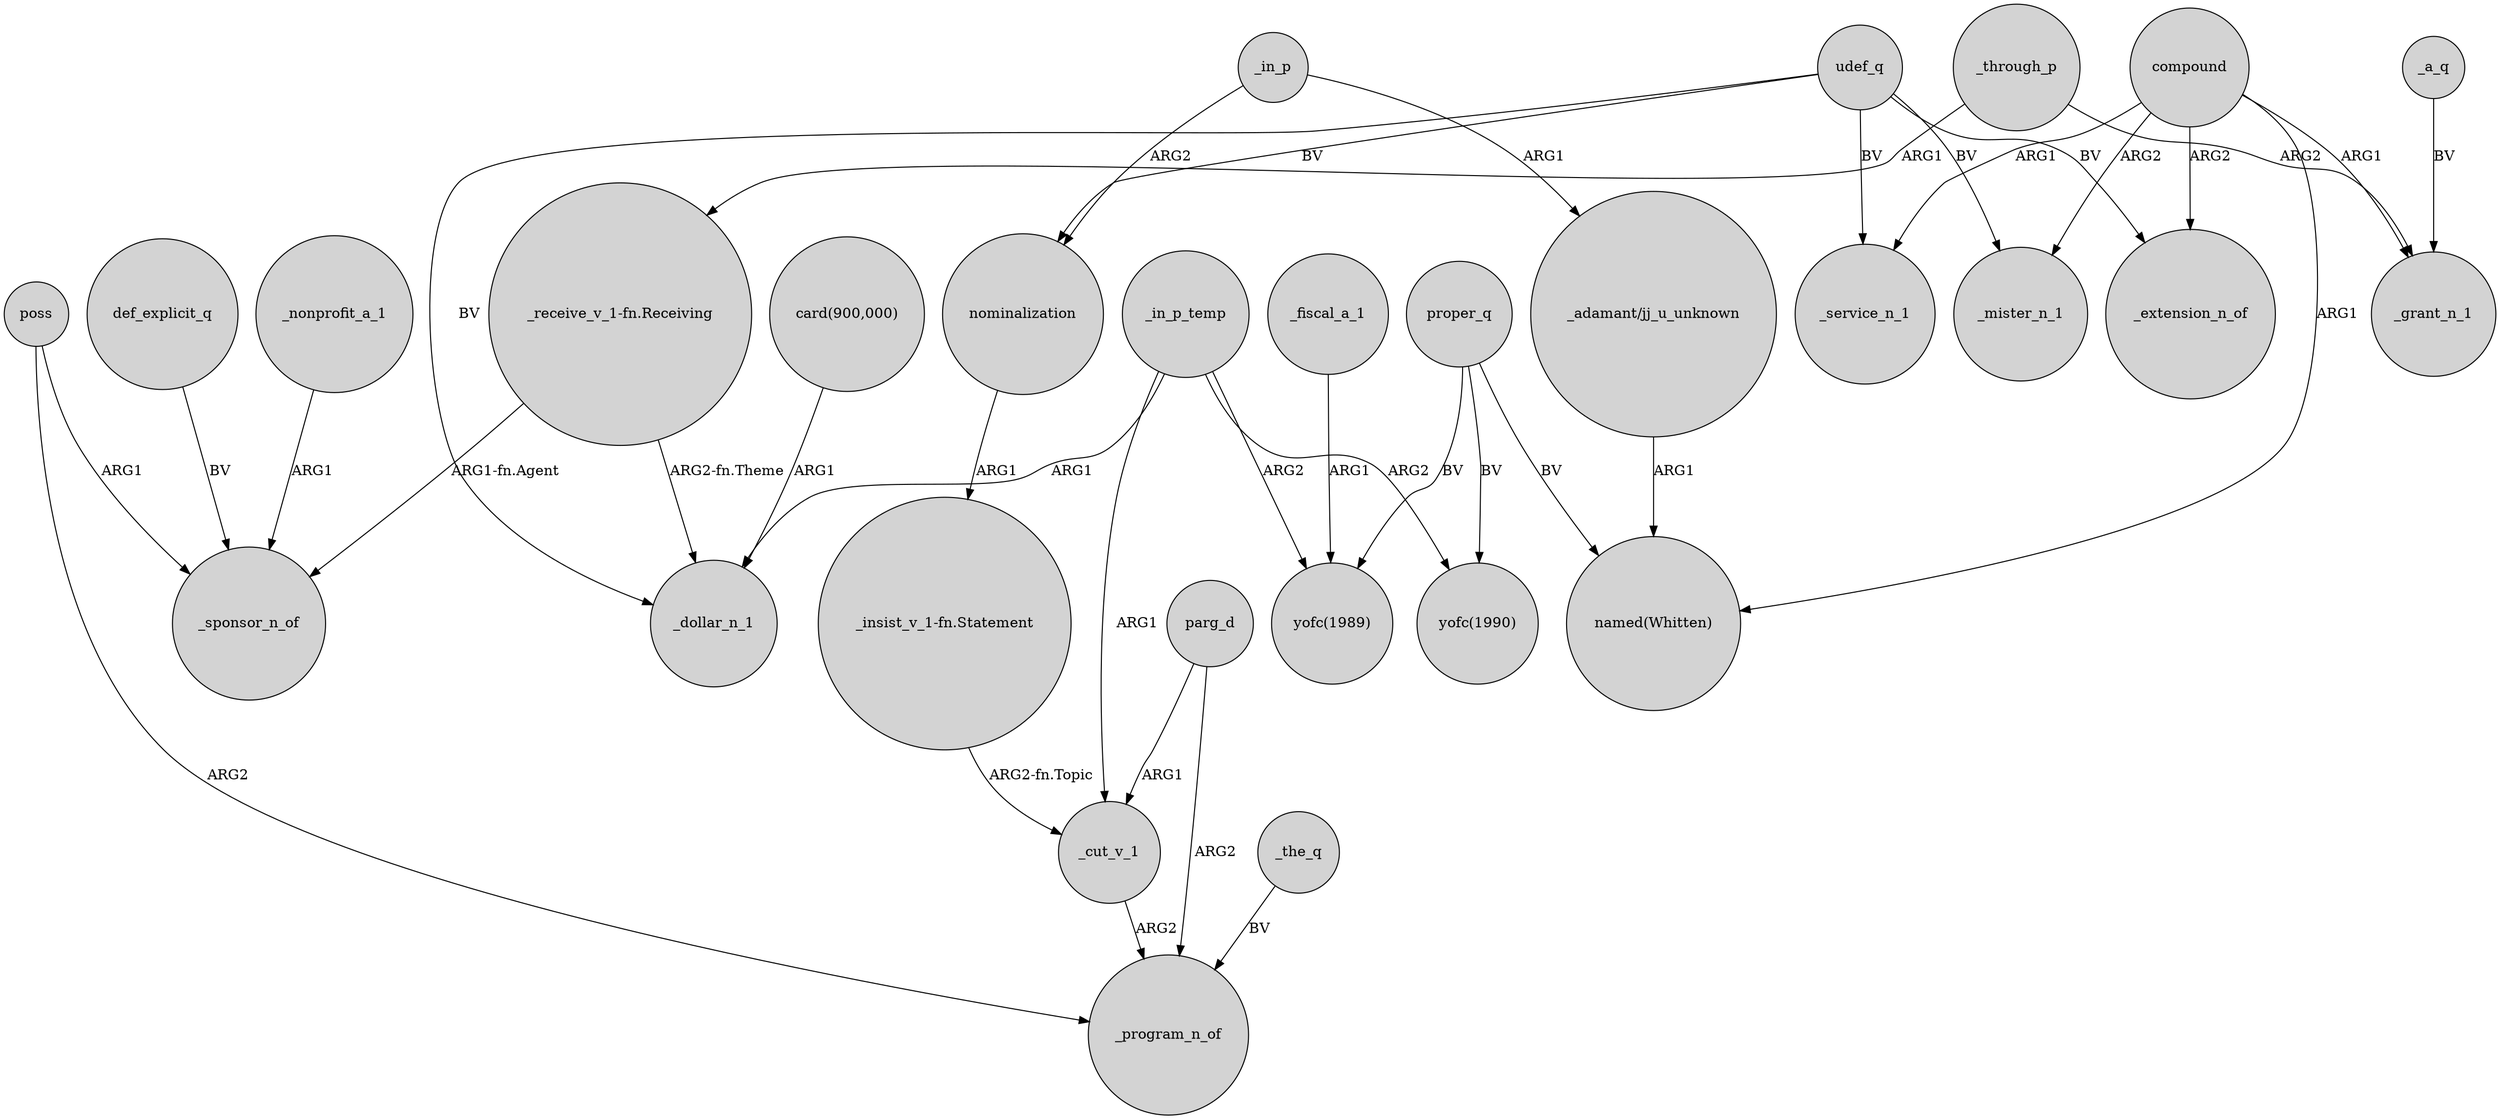 digraph {
	node [shape=circle style=filled]
	_through_p -> "_receive_v_1-fn.Receiving" [label=ARG1]
	_in_p_temp -> "yofc(1989)" [label=ARG2]
	_in_p -> "_adamant/jj_u_unknown" [label=ARG1]
	"_receive_v_1-fn.Receiving" -> _sponsor_n_of [label="ARG1-fn.Agent"]
	"_adamant/jj_u_unknown" -> "named(Whitten)" [label=ARG1]
	udef_q -> _extension_n_of [label=BV]
	_through_p -> _grant_n_1 [label=ARG2]
	_nonprofit_a_1 -> _sponsor_n_of [label=ARG1]
	def_explicit_q -> _sponsor_n_of [label=BV]
	compound -> _mister_n_1 [label=ARG2]
	udef_q -> _mister_n_1 [label=BV]
	parg_d -> _program_n_of [label=ARG2]
	_in_p_temp -> "yofc(1990)" [label=ARG2]
	"_receive_v_1-fn.Receiving" -> _dollar_n_1 [label="ARG2-fn.Theme"]
	compound -> "named(Whitten)" [label=ARG1]
	_in_p_temp -> _cut_v_1 [label=ARG1]
	_a_q -> _grant_n_1 [label=BV]
	proper_q -> "yofc(1990)" [label=BV]
	proper_q -> "yofc(1989)" [label=BV]
	compound -> _extension_n_of [label=ARG2]
	poss -> _sponsor_n_of [label=ARG1]
	nominalization -> "_insist_v_1-fn.Statement" [label=ARG1]
	udef_q -> _service_n_1 [label=BV]
	_cut_v_1 -> _program_n_of [label=ARG2]
	_the_q -> _program_n_of [label=BV]
	_fiscal_a_1 -> "yofc(1989)" [label=ARG1]
	"_insist_v_1-fn.Statement" -> _cut_v_1 [label="ARG2-fn.Topic"]
	udef_q -> nominalization [label=BV]
	compound -> _grant_n_1 [label=ARG1]
	proper_q -> "named(Whitten)" [label=BV]
	parg_d -> _cut_v_1 [label=ARG1]
	_in_p_temp -> _dollar_n_1 [label=ARG1]
	"card(900,000)" -> _dollar_n_1 [label=ARG1]
	_in_p -> nominalization [label=ARG2]
	compound -> _service_n_1 [label=ARG1]
	udef_q -> _dollar_n_1 [label=BV]
	poss -> _program_n_of [label=ARG2]
}
